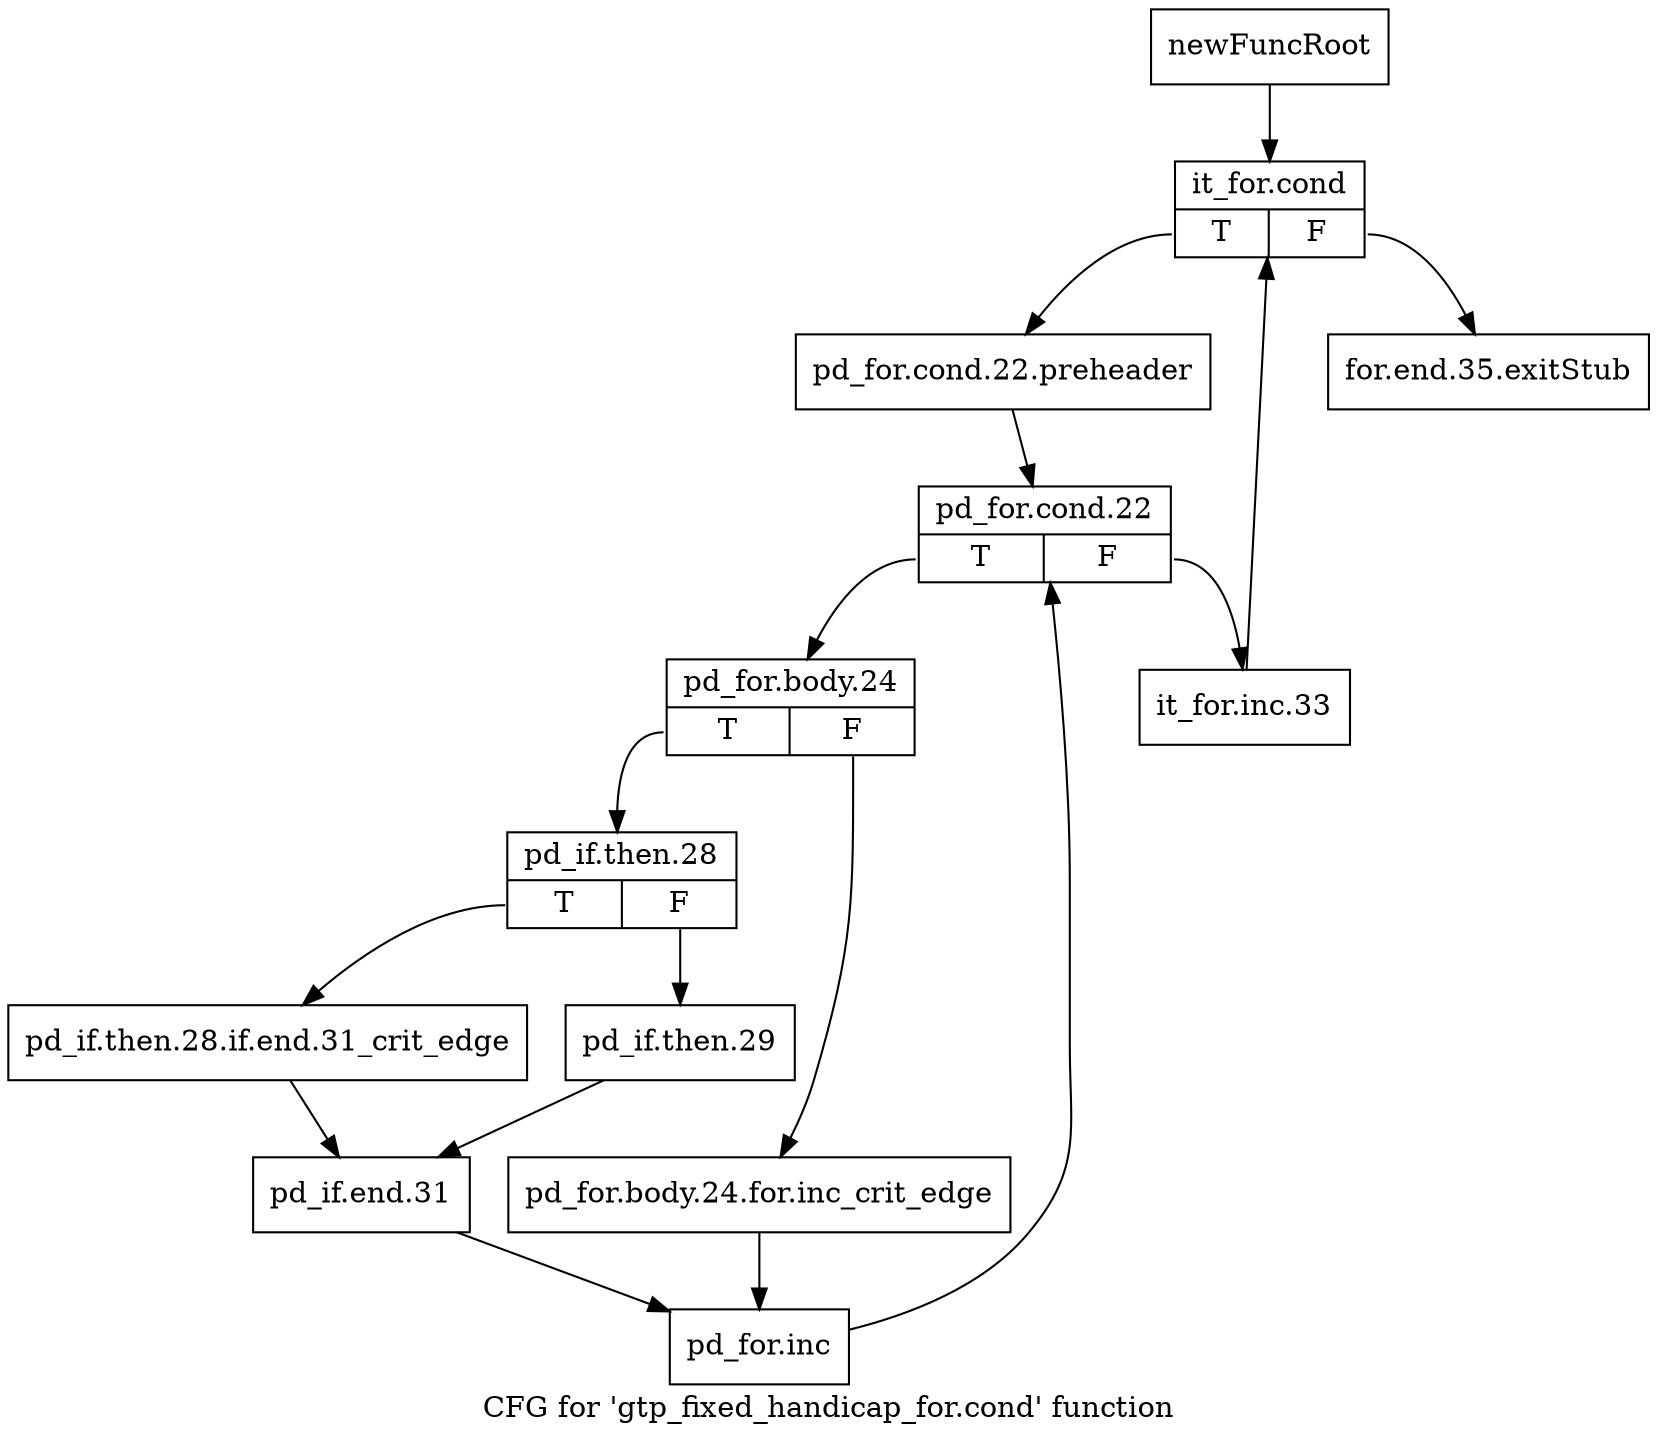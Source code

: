 digraph "CFG for 'gtp_fixed_handicap_for.cond' function" {
	label="CFG for 'gtp_fixed_handicap_for.cond' function";

	Node0x4824ce0 [shape=record,label="{newFuncRoot}"];
	Node0x4824ce0 -> Node0x4824d80;
	Node0x4824d30 [shape=record,label="{for.end.35.exitStub}"];
	Node0x4824d80 [shape=record,label="{it_for.cond|{<s0>T|<s1>F}}"];
	Node0x4824d80:s0 -> Node0x4824dd0;
	Node0x4824d80:s1 -> Node0x4824d30;
	Node0x4824dd0 [shape=record,label="{pd_for.cond.22.preheader}"];
	Node0x4824dd0 -> Node0x4824e20;
	Node0x4824e20 [shape=record,label="{pd_for.cond.22|{<s0>T|<s1>F}}"];
	Node0x4824e20:s0 -> Node0x4824ec0;
	Node0x4824e20:s1 -> Node0x4824e70;
	Node0x4824e70 [shape=record,label="{it_for.inc.33}"];
	Node0x4824e70 -> Node0x4824d80;
	Node0x4824ec0 [shape=record,label="{pd_for.body.24|{<s0>T|<s1>F}}"];
	Node0x4824ec0:s0 -> Node0x4824f60;
	Node0x4824ec0:s1 -> Node0x4824f10;
	Node0x4824f10 [shape=record,label="{pd_for.body.24.for.inc_crit_edge}"];
	Node0x4824f10 -> Node0x48250a0;
	Node0x4824f60 [shape=record,label="{pd_if.then.28|{<s0>T|<s1>F}}"];
	Node0x4824f60:s0 -> Node0x4825000;
	Node0x4824f60:s1 -> Node0x4824fb0;
	Node0x4824fb0 [shape=record,label="{pd_if.then.29}"];
	Node0x4824fb0 -> Node0x4825050;
	Node0x4825000 [shape=record,label="{pd_if.then.28.if.end.31_crit_edge}"];
	Node0x4825000 -> Node0x4825050;
	Node0x4825050 [shape=record,label="{pd_if.end.31}"];
	Node0x4825050 -> Node0x48250a0;
	Node0x48250a0 [shape=record,label="{pd_for.inc}"];
	Node0x48250a0 -> Node0x4824e20;
}
